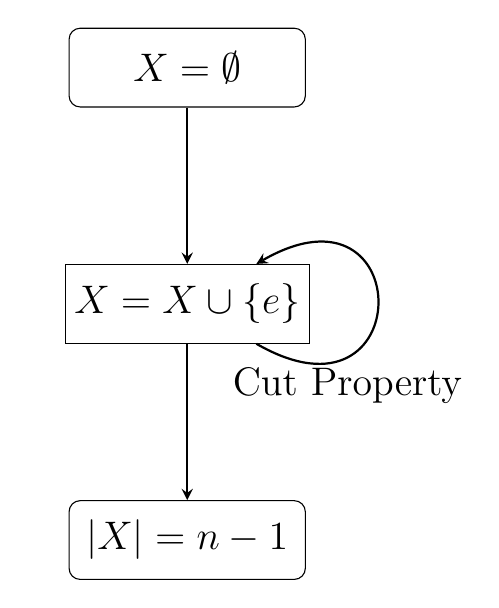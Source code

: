 \usetikzlibrary{shapes, arrows, positioning, shapes, topaths}

\tikzstyle{startstop} = [rectangle, rounded corners, minimum width=3cm, minimum height=1cm,text centered, draw=black, font = \Large]
\tikzstyle{process} = [rectangle, minimum width=3cm, minimum height=1cm, text centered, draw=black, font = \Large]
\tikzstyle{arrow} = [thick,->,>=stealth]

\begin{tikzpicture}[node distance = 3.0cm]
  \node (start) [startstop] {$X = \emptyset$};
  \node (loop) [process, below of = start] {$X = X \cup \{e\}$};
  \node (end) [startstop, below of = loop] {$|X| = n-1$};
  
  \draw[arrow] (start) to (loop);
 \draw[arrow] (loop) to [out = -30, in = 30, looseness = 6] node[below, near start, font = \Large] {Cut Property} (loop);
  %\path (loop) edge [loop right] node {0.6} (loop);
  \draw[arrow] (loop) to (end);  
\end{tikzpicture}